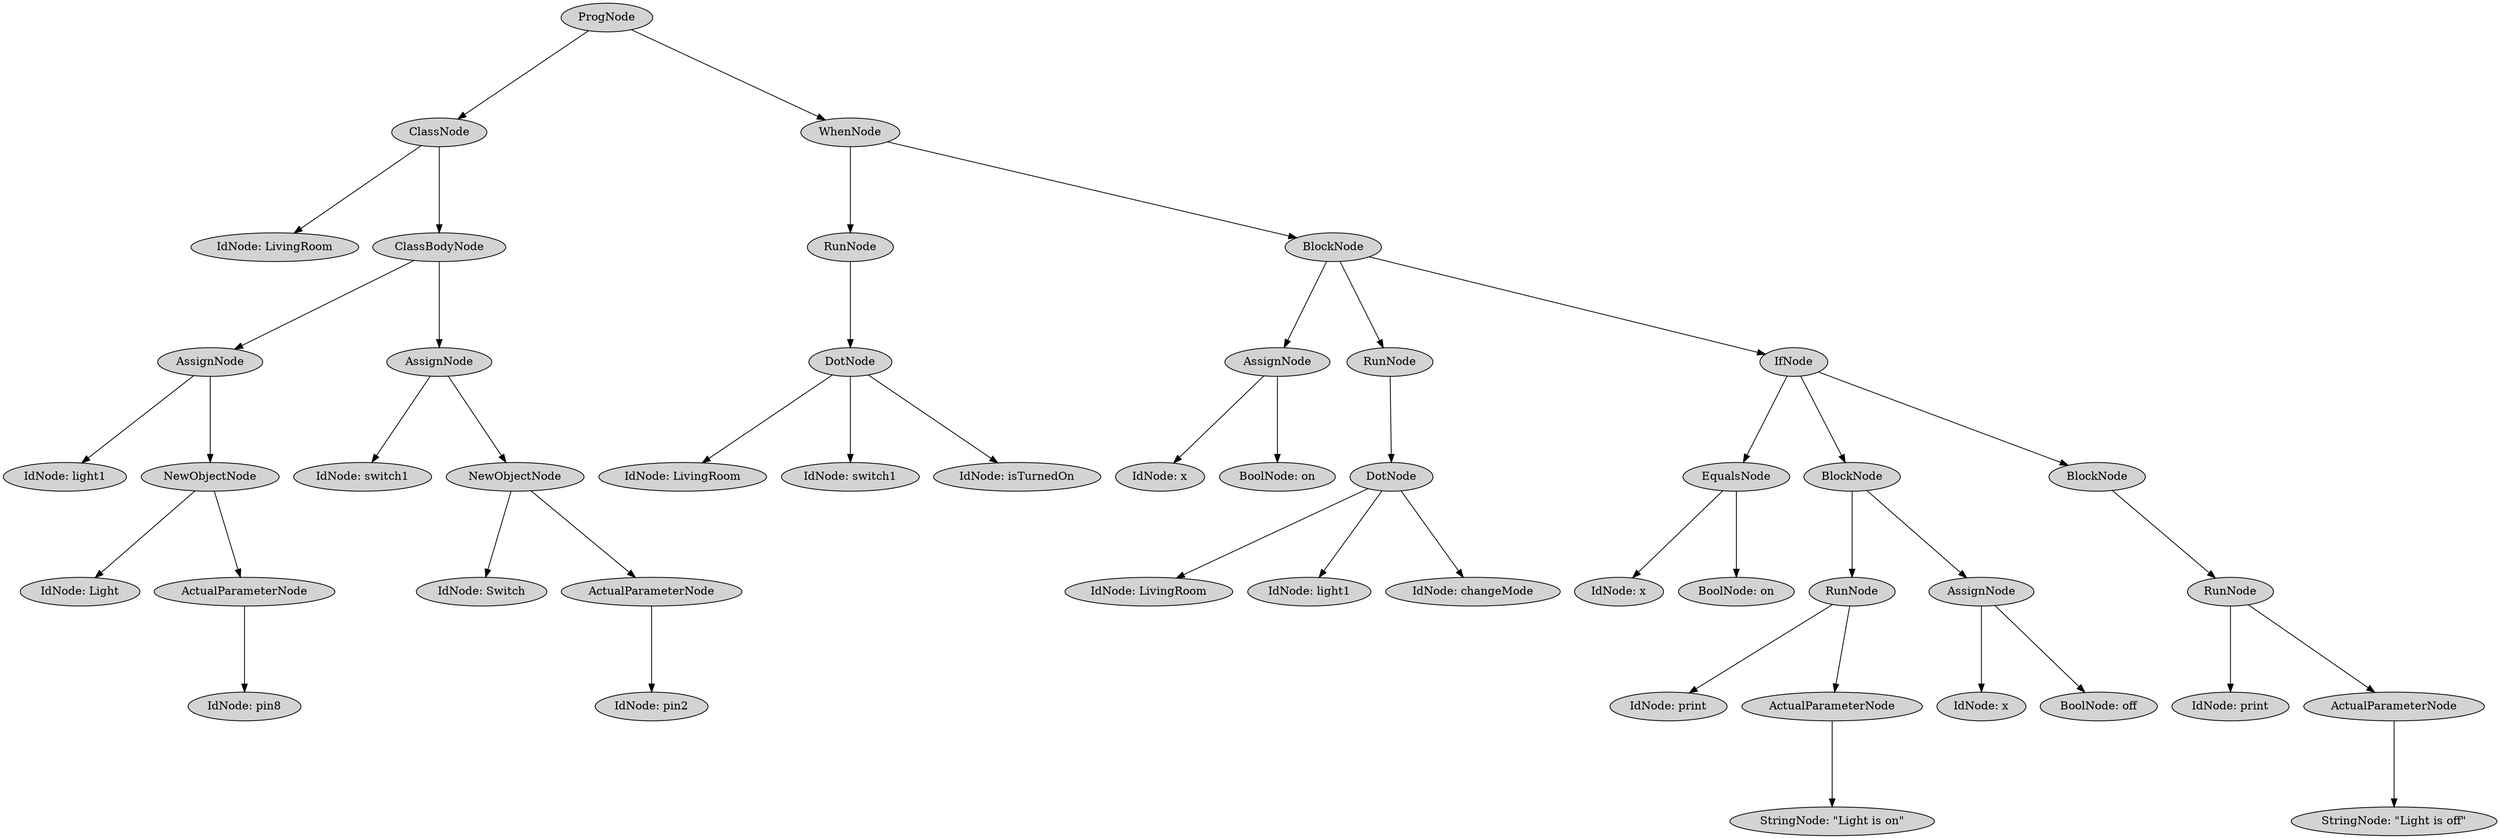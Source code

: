 digraph G {
	graph [ranksep=1.5 ratio=fill]
	node [style=filled]
	3407551 [label=ProgNode]
	3430231 [label=ClassNode]
	3407551 -> 3430231
	3430233 [label="IdNode: LivingRoom"]
	3430231 -> 3430233
	3430225 [label=ClassBodyNode]
	3430231 -> 3430225
	3430239 [label=AssignNode]
	3430225 -> 3430239
	3430235 [label="IdNode: light1"]
	3430239 -> 3430235
	3430255 [label=NewObjectNode]
	3430239 -> 3430255
	3430261 [label="IdNode: Light"]
	3430255 -> 3430261
	3430259 [label=ActualParameterNode]
	3430255 -> 3430259
	3430283 [label="IdNode: pin8"]
	3430259 -> 3430283
	3430241 [label=AssignNode]
	3430225 -> 3430241
	3430249 [label="IdNode: switch1"]
	3430241 -> 3430249
	3430269 [label=NewObjectNode]
	3430241 -> 3430269
	3430271 [label="IdNode: Switch"]
	3430269 -> 3430271
	3430267 [label=ActualParameterNode]
	3430269 -> 3430267
	3430299 [label="IdNode: pin2"]
	3430267 -> 3430299
	3430247 [label=WhenNode]
	3407551 -> 3430247
	3430265 [label=RunNode]
	3430247 -> 3430265
	3430285 [label=DotNode]
	3430265 -> 3430285
	3430279 [label="IdNode: LivingRoom"]
	3430285 -> 3430279
	3430287 [label="IdNode: switch1"]
	3430285 -> 3430287
	3430291 [label="IdNode: isTurnedOn"]
	3430285 -> 3430291
	3430253 [label=BlockNode]
	3430247 -> 3430253
	3430245 [label=AssignNode]
	3430253 -> 3430245
	3430273 [label="IdNode: x"]
	3430245 -> 3430273
	3430301 [label="BoolNode: on"]
	3430245 -> 3430301
	3430263 [label=RunNode]
	3430253 -> 3430263
	3430303 [label=DotNode]
	3430263 -> 3430303
	3430289 [label="IdNode: LivingRoom"]
	3430303 -> 3430289
	3430297 [label="IdNode: light1"]
	3430303 -> 3430297
	3430293 [label="IdNode: changeMode"]
	3430303 -> 3430293
	3430257 [label=IfNode]
	3430253 -> 3430257
	3430307 [label=EqualsNode]
	3430257 -> 3430307
	3430321 [label="IdNode: x"]
	3430307 -> 3430321
	3430325 [label="BoolNode: on"]
	3430307 -> 3430325
	3430309 [label=BlockNode]
	3430257 -> 3430309
	3430305 [label=RunNode]
	3430309 -> 3430305
	3430317 [label="IdNode: print"]
	3430305 -> 3430317
	3430311 [label=ActualParameterNode]
	3430305 -> 3430311
	3430337 [label="StringNode: \"Light is on\""]
	3430311 -> 3430337
	3430313 [label=AssignNode]
	3430309 -> 3430313
	3430327 [label="IdNode: x"]
	3430313 -> 3430327
	3430343 [label="BoolNode: off"]
	3430313 -> 3430343
	3430323 [label=BlockNode]
	3430257 -> 3430323
	3430319 [label=RunNode]
	3430323 -> 3430319
	3430333 [label="IdNode: print"]
	3430319 -> 3430333
	3430329 [label=ActualParameterNode]
	3430319 -> 3430329
	3430355 [label="StringNode: \"Light is off\""]
	3430329 -> 3430355
	overlap=false
}
